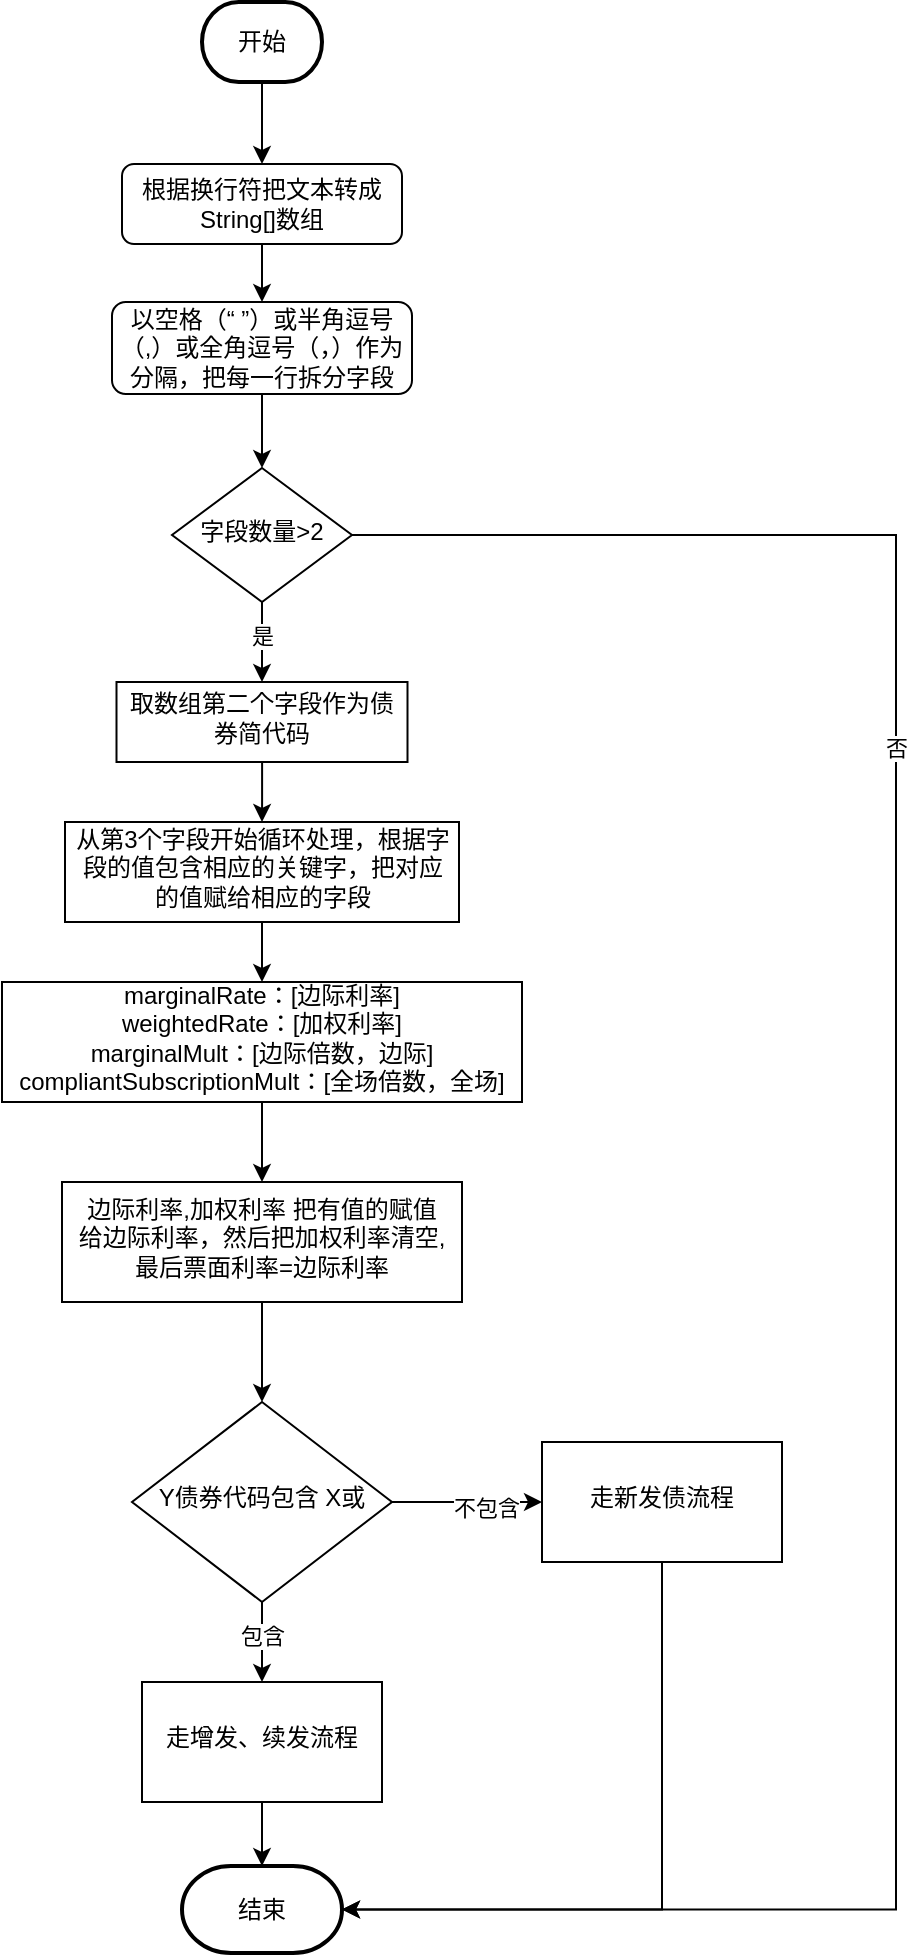 <mxfile version="26.1.3">
  <diagram id="C5RBs43oDa-KdzZeNtuy" name="Page-1">
    <mxGraphModel dx="1426" dy="793" grid="1" gridSize="10" guides="1" tooltips="1" connect="1" arrows="1" fold="1" page="1" pageScale="1" pageWidth="827" pageHeight="1169" math="0" shadow="0">
      <root>
        <mxCell id="WIyWlLk6GJQsqaUBKTNV-0" />
        <mxCell id="WIyWlLk6GJQsqaUBKTNV-1" parent="WIyWlLk6GJQsqaUBKTNV-0" />
        <mxCell id="qCNBcie0w8PLq4YK8dEF-0" value="" style="edgeStyle=orthogonalEdgeStyle;rounded=0;orthogonalLoop=1;jettySize=auto;html=1;entryX=1;entryY=0.5;entryDx=0;entryDy=0;entryPerimeter=0;" edge="1" parent="WIyWlLk6GJQsqaUBKTNV-1" source="qCNBcie0w8PLq4YK8dEF-4" target="qCNBcie0w8PLq4YK8dEF-20">
          <mxGeometry relative="1" as="geometry">
            <mxPoint x="770" y="1080" as="targetPoint" />
            <Array as="points">
              <mxPoint x="780" y="307" />
              <mxPoint x="780" y="994" />
            </Array>
          </mxGeometry>
        </mxCell>
        <mxCell id="qCNBcie0w8PLq4YK8dEF-1" value="否" style="edgeLabel;html=1;align=center;verticalAlign=middle;resizable=0;points=[];" vertex="1" connectable="0" parent="qCNBcie0w8PLq4YK8dEF-0">
          <mxGeometry x="-0.388" relative="1" as="geometry">
            <mxPoint as="offset" />
          </mxGeometry>
        </mxCell>
        <mxCell id="qCNBcie0w8PLq4YK8dEF-2" value="" style="edgeStyle=orthogonalEdgeStyle;rounded=0;orthogonalLoop=1;jettySize=auto;html=1;entryX=0.5;entryY=0;entryDx=0;entryDy=0;" edge="1" parent="WIyWlLk6GJQsqaUBKTNV-1" source="qCNBcie0w8PLq4YK8dEF-4" target="qCNBcie0w8PLq4YK8dEF-12">
          <mxGeometry relative="1" as="geometry">
            <mxPoint x="463" y="413.5" as="targetPoint" />
          </mxGeometry>
        </mxCell>
        <mxCell id="qCNBcie0w8PLq4YK8dEF-3" value="是" style="edgeLabel;html=1;align=center;verticalAlign=middle;resizable=0;points=[];" vertex="1" connectable="0" parent="qCNBcie0w8PLq4YK8dEF-2">
          <mxGeometry x="-0.166" relative="1" as="geometry">
            <mxPoint as="offset" />
          </mxGeometry>
        </mxCell>
        <mxCell id="qCNBcie0w8PLq4YK8dEF-4" value="字段数量&amp;gt;2" style="rhombus;whiteSpace=wrap;html=1;shadow=0;fontFamily=Helvetica;fontSize=12;align=center;strokeWidth=1;spacing=6;spacingTop=-4;" vertex="1" parent="WIyWlLk6GJQsqaUBKTNV-1">
          <mxGeometry x="418" y="273" width="90" height="67" as="geometry" />
        </mxCell>
        <mxCell id="qCNBcie0w8PLq4YK8dEF-5" value="" style="edgeStyle=orthogonalEdgeStyle;rounded=0;orthogonalLoop=1;jettySize=auto;html=1;" edge="1" parent="WIyWlLk6GJQsqaUBKTNV-1" source="qCNBcie0w8PLq4YK8dEF-6" target="qCNBcie0w8PLq4YK8dEF-8">
          <mxGeometry relative="1" as="geometry" />
        </mxCell>
        <mxCell id="qCNBcie0w8PLq4YK8dEF-6" value="开始" style="strokeWidth=2;html=1;shape=mxgraph.flowchart.terminator;whiteSpace=wrap;" vertex="1" parent="WIyWlLk6GJQsqaUBKTNV-1">
          <mxGeometry x="433" y="40" width="60" height="40" as="geometry" />
        </mxCell>
        <mxCell id="qCNBcie0w8PLq4YK8dEF-7" value="" style="edgeStyle=orthogonalEdgeStyle;rounded=0;orthogonalLoop=1;jettySize=auto;html=1;" edge="1" parent="WIyWlLk6GJQsqaUBKTNV-1" source="qCNBcie0w8PLq4YK8dEF-8" target="qCNBcie0w8PLq4YK8dEF-10">
          <mxGeometry relative="1" as="geometry" />
        </mxCell>
        <mxCell id="qCNBcie0w8PLq4YK8dEF-8" value="根据换行符把文本转成String[]数组" style="rounded=1;whiteSpace=wrap;html=1;fontSize=12;glass=0;strokeWidth=1;shadow=0;" vertex="1" parent="WIyWlLk6GJQsqaUBKTNV-1">
          <mxGeometry x="393" y="121" width="140" height="40" as="geometry" />
        </mxCell>
        <mxCell id="qCNBcie0w8PLq4YK8dEF-9" value="" style="edgeStyle=orthogonalEdgeStyle;rounded=0;orthogonalLoop=1;jettySize=auto;html=1;" edge="1" parent="WIyWlLk6GJQsqaUBKTNV-1" source="qCNBcie0w8PLq4YK8dEF-10" target="qCNBcie0w8PLq4YK8dEF-4">
          <mxGeometry relative="1" as="geometry" />
        </mxCell>
        <mxCell id="qCNBcie0w8PLq4YK8dEF-10" value="&lt;div data-docx-has-block-data=&quot;false&quot; data-lark-html-role=&quot;root&quot; data-page-id=&quot;Aed7douATo9B6cx0R7Rc3emsnXd&quot;&gt;&lt;div class=&quot;old-record-id-WZW5dhf2ooNl1qxLG0lcdsG0n3e&quot;&gt;以空格（“ ”）或半角逗号（,）或全角逗号（，）作为分隔，把每一行拆分字段&lt;/div&gt;&lt;/div&gt;&lt;span class=&quot;lark-record-clipboard&quot; data-lark-record-format=&quot;docx/text&quot; data-lark-record-data=&quot;{&amp;quot;rootId&amp;quot;:&amp;quot;Aed7douATo9B6cx0R7Rc3emsnXd&amp;quot;,&amp;quot;text&amp;quot;:{&amp;quot;initialAttributedTexts&amp;quot;:{&amp;quot;text&amp;quot;:{&amp;quot;0&amp;quot;:&amp;quot;以空格（“ ”）或半角逗号（,）或全角逗号（，）作为分隔，拆分元素&amp;quot;},&amp;quot;attribs&amp;quot;:{&amp;quot;0&amp;quot;:&amp;quot;*0+x&amp;quot;}},&amp;quot;apool&amp;quot;:{&amp;quot;numToAttrib&amp;quot;:{&amp;quot;0&amp;quot;:[&amp;quot;author&amp;quot;,&amp;quot;7403194829083705347&amp;quot;]},&amp;quot;nextNum&amp;quot;:1}},&amp;quot;type&amp;quot;:&amp;quot;text&amp;quot;,&amp;quot;referenceRecordMap&amp;quot;:{},&amp;quot;extra&amp;quot;:{&amp;quot;channel&amp;quot;:&amp;quot;saas&amp;quot;,&amp;quot;isEqualBlockSelection&amp;quot;:false,&amp;quot;pasteRandomId&amp;quot;:&amp;quot;011ff010-0866-426b-a94f-de44540d47f7&amp;quot;,&amp;quot;mention_page_title&amp;quot;:{},&amp;quot;external_mention_url&amp;quot;:{}},&amp;quot;isKeepQuoteContainer&amp;quot;:false,&amp;quot;isFromCode&amp;quot;:false,&amp;quot;selection&amp;quot;:[{&amp;quot;id&amp;quot;:1293,&amp;quot;type&amp;quot;:&amp;quot;text&amp;quot;,&amp;quot;selection&amp;quot;:{&amp;quot;start&amp;quot;:4,&amp;quot;end&amp;quot;:37},&amp;quot;recordId&amp;quot;:&amp;quot;WZW5dhf2ooNl1qxLG0lcdsG0n3e&amp;quot;}],&amp;quot;payloadMap&amp;quot;:{},&amp;quot;isCut&amp;quot;:false}&quot;&gt;&lt;/span&gt;" style="whiteSpace=wrap;html=1;rounded=1;glass=0;strokeWidth=1;shadow=0;" vertex="1" parent="WIyWlLk6GJQsqaUBKTNV-1">
          <mxGeometry x="388" y="190" width="150" height="46" as="geometry" />
        </mxCell>
        <mxCell id="qCNBcie0w8PLq4YK8dEF-11" value="" style="edgeStyle=orthogonalEdgeStyle;rounded=0;orthogonalLoop=1;jettySize=auto;html=1;" edge="1" parent="WIyWlLk6GJQsqaUBKTNV-1" source="qCNBcie0w8PLq4YK8dEF-12" target="qCNBcie0w8PLq4YK8dEF-14">
          <mxGeometry relative="1" as="geometry" />
        </mxCell>
        <mxCell id="qCNBcie0w8PLq4YK8dEF-12" value="取数组第二个字段作为债券简代码" style="whiteSpace=wrap;html=1;shadow=0;strokeWidth=1;spacing=6;spacingTop=-4;" vertex="1" parent="WIyWlLk6GJQsqaUBKTNV-1">
          <mxGeometry x="390.25" y="380" width="145.5" height="40" as="geometry" />
        </mxCell>
        <mxCell id="qCNBcie0w8PLq4YK8dEF-13" value="" style="edgeStyle=orthogonalEdgeStyle;rounded=0;orthogonalLoop=1;jettySize=auto;html=1;" edge="1" parent="WIyWlLk6GJQsqaUBKTNV-1" source="qCNBcie0w8PLq4YK8dEF-14" target="qCNBcie0w8PLq4YK8dEF-26">
          <mxGeometry relative="1" as="geometry" />
        </mxCell>
        <mxCell id="qCNBcie0w8PLq4YK8dEF-14" value="从第3个字段开始循环处理，根据字段的值包含相应的关键字，把对应的值赋给相应的字段" style="whiteSpace=wrap;html=1;shadow=0;strokeWidth=1;spacing=6;spacingTop=-4;" vertex="1" parent="WIyWlLk6GJQsqaUBKTNV-1">
          <mxGeometry x="364.5" y="450" width="197" height="50" as="geometry" />
        </mxCell>
        <mxCell id="qCNBcie0w8PLq4YK8dEF-15" value="" style="edgeStyle=orthogonalEdgeStyle;rounded=0;orthogonalLoop=1;jettySize=auto;html=1;" edge="1" parent="WIyWlLk6GJQsqaUBKTNV-1" source="qCNBcie0w8PLq4YK8dEF-19" target="qCNBcie0w8PLq4YK8dEF-22">
          <mxGeometry relative="1" as="geometry" />
        </mxCell>
        <mxCell id="qCNBcie0w8PLq4YK8dEF-16" value="包含" style="edgeLabel;html=1;align=center;verticalAlign=middle;resizable=0;points=[];" vertex="1" connectable="0" parent="qCNBcie0w8PLq4YK8dEF-15">
          <mxGeometry x="-0.18" relative="1" as="geometry">
            <mxPoint as="offset" />
          </mxGeometry>
        </mxCell>
        <mxCell id="qCNBcie0w8PLq4YK8dEF-17" value="" style="edgeStyle=orthogonalEdgeStyle;rounded=0;orthogonalLoop=1;jettySize=auto;html=1;" edge="1" parent="WIyWlLk6GJQsqaUBKTNV-1" source="qCNBcie0w8PLq4YK8dEF-19" target="qCNBcie0w8PLq4YK8dEF-24">
          <mxGeometry relative="1" as="geometry" />
        </mxCell>
        <mxCell id="qCNBcie0w8PLq4YK8dEF-18" value="不包含" style="edgeLabel;html=1;align=center;verticalAlign=middle;resizable=0;points=[];" vertex="1" connectable="0" parent="qCNBcie0w8PLq4YK8dEF-17">
          <mxGeometry x="0.247" y="-3" relative="1" as="geometry">
            <mxPoint as="offset" />
          </mxGeometry>
        </mxCell>
        <mxCell id="qCNBcie0w8PLq4YK8dEF-19" value="Y债券代码包含 X或" style="rhombus;whiteSpace=wrap;html=1;shadow=0;strokeWidth=1;spacing=6;spacingTop=-4;" vertex="1" parent="WIyWlLk6GJQsqaUBKTNV-1">
          <mxGeometry x="398" y="740" width="130" height="100" as="geometry" />
        </mxCell>
        <mxCell id="qCNBcie0w8PLq4YK8dEF-20" value="结束" style="strokeWidth=2;html=1;shape=mxgraph.flowchart.terminator;whiteSpace=wrap;" vertex="1" parent="WIyWlLk6GJQsqaUBKTNV-1">
          <mxGeometry x="423" y="972" width="80" height="43.5" as="geometry" />
        </mxCell>
        <mxCell id="qCNBcie0w8PLq4YK8dEF-21" value="" style="edgeStyle=orthogonalEdgeStyle;rounded=0;orthogonalLoop=1;jettySize=auto;html=1;" edge="1" parent="WIyWlLk6GJQsqaUBKTNV-1" source="qCNBcie0w8PLq4YK8dEF-22" target="qCNBcie0w8PLq4YK8dEF-20">
          <mxGeometry relative="1" as="geometry" />
        </mxCell>
        <mxCell id="qCNBcie0w8PLq4YK8dEF-22" value="走增发、续发流程" style="whiteSpace=wrap;html=1;shadow=0;strokeWidth=1;spacing=6;spacingTop=-4;" vertex="1" parent="WIyWlLk6GJQsqaUBKTNV-1">
          <mxGeometry x="403" y="880" width="120" height="60" as="geometry" />
        </mxCell>
        <mxCell id="qCNBcie0w8PLq4YK8dEF-23" value="" style="edgeStyle=orthogonalEdgeStyle;rounded=0;orthogonalLoop=1;jettySize=auto;html=1;entryX=1;entryY=0.5;entryDx=0;entryDy=0;entryPerimeter=0;exitX=0.5;exitY=1;exitDx=0;exitDy=0;" edge="1" parent="WIyWlLk6GJQsqaUBKTNV-1" source="qCNBcie0w8PLq4YK8dEF-24" target="qCNBcie0w8PLq4YK8dEF-20">
          <mxGeometry relative="1" as="geometry">
            <mxPoint x="663" y="900" as="targetPoint" />
          </mxGeometry>
        </mxCell>
        <mxCell id="qCNBcie0w8PLq4YK8dEF-24" value="走新发债流程" style="whiteSpace=wrap;html=1;shadow=0;strokeWidth=1;spacing=6;spacingTop=-4;" vertex="1" parent="WIyWlLk6GJQsqaUBKTNV-1">
          <mxGeometry x="603" y="760" width="120" height="60" as="geometry" />
        </mxCell>
        <mxCell id="qCNBcie0w8PLq4YK8dEF-28" value="" style="edgeStyle=orthogonalEdgeStyle;rounded=0;orthogonalLoop=1;jettySize=auto;html=1;" edge="1" parent="WIyWlLk6GJQsqaUBKTNV-1" source="qCNBcie0w8PLq4YK8dEF-26" target="qCNBcie0w8PLq4YK8dEF-27">
          <mxGeometry relative="1" as="geometry" />
        </mxCell>
        <mxCell id="qCNBcie0w8PLq4YK8dEF-26" value="&lt;div&gt;marginalRate：[边际利率]&lt;/div&gt;&lt;div&gt;weightedRate：[加权利率]&lt;/div&gt;&lt;div&gt;marginalMult：[边际倍数，边际]&lt;/div&gt;&lt;div&gt;compliantSubscriptionMult：[全场倍数，全场]&lt;/div&gt;" style="whiteSpace=wrap;html=1;shadow=0;strokeWidth=1;spacing=6;spacingTop=-4;" vertex="1" parent="WIyWlLk6GJQsqaUBKTNV-1">
          <mxGeometry x="333" y="530" width="260" height="60" as="geometry" />
        </mxCell>
        <mxCell id="qCNBcie0w8PLq4YK8dEF-29" value="" style="edgeStyle=orthogonalEdgeStyle;rounded=0;orthogonalLoop=1;jettySize=auto;html=1;" edge="1" parent="WIyWlLk6GJQsqaUBKTNV-1" source="qCNBcie0w8PLq4YK8dEF-27" target="qCNBcie0w8PLq4YK8dEF-19">
          <mxGeometry relative="1" as="geometry" />
        </mxCell>
        <mxCell id="qCNBcie0w8PLq4YK8dEF-27" value="&lt;div&gt;边际利率,加权利率 把有值的赋值&lt;/div&gt;&lt;div&gt;给边际利率，然后把加权利率清空,最后票面利率=边际利率&lt;/div&gt;" style="whiteSpace=wrap;html=1;shadow=0;strokeWidth=1;spacing=6;spacingTop=-4;" vertex="1" parent="WIyWlLk6GJQsqaUBKTNV-1">
          <mxGeometry x="363" y="630" width="200" height="60" as="geometry" />
        </mxCell>
      </root>
    </mxGraphModel>
  </diagram>
</mxfile>
